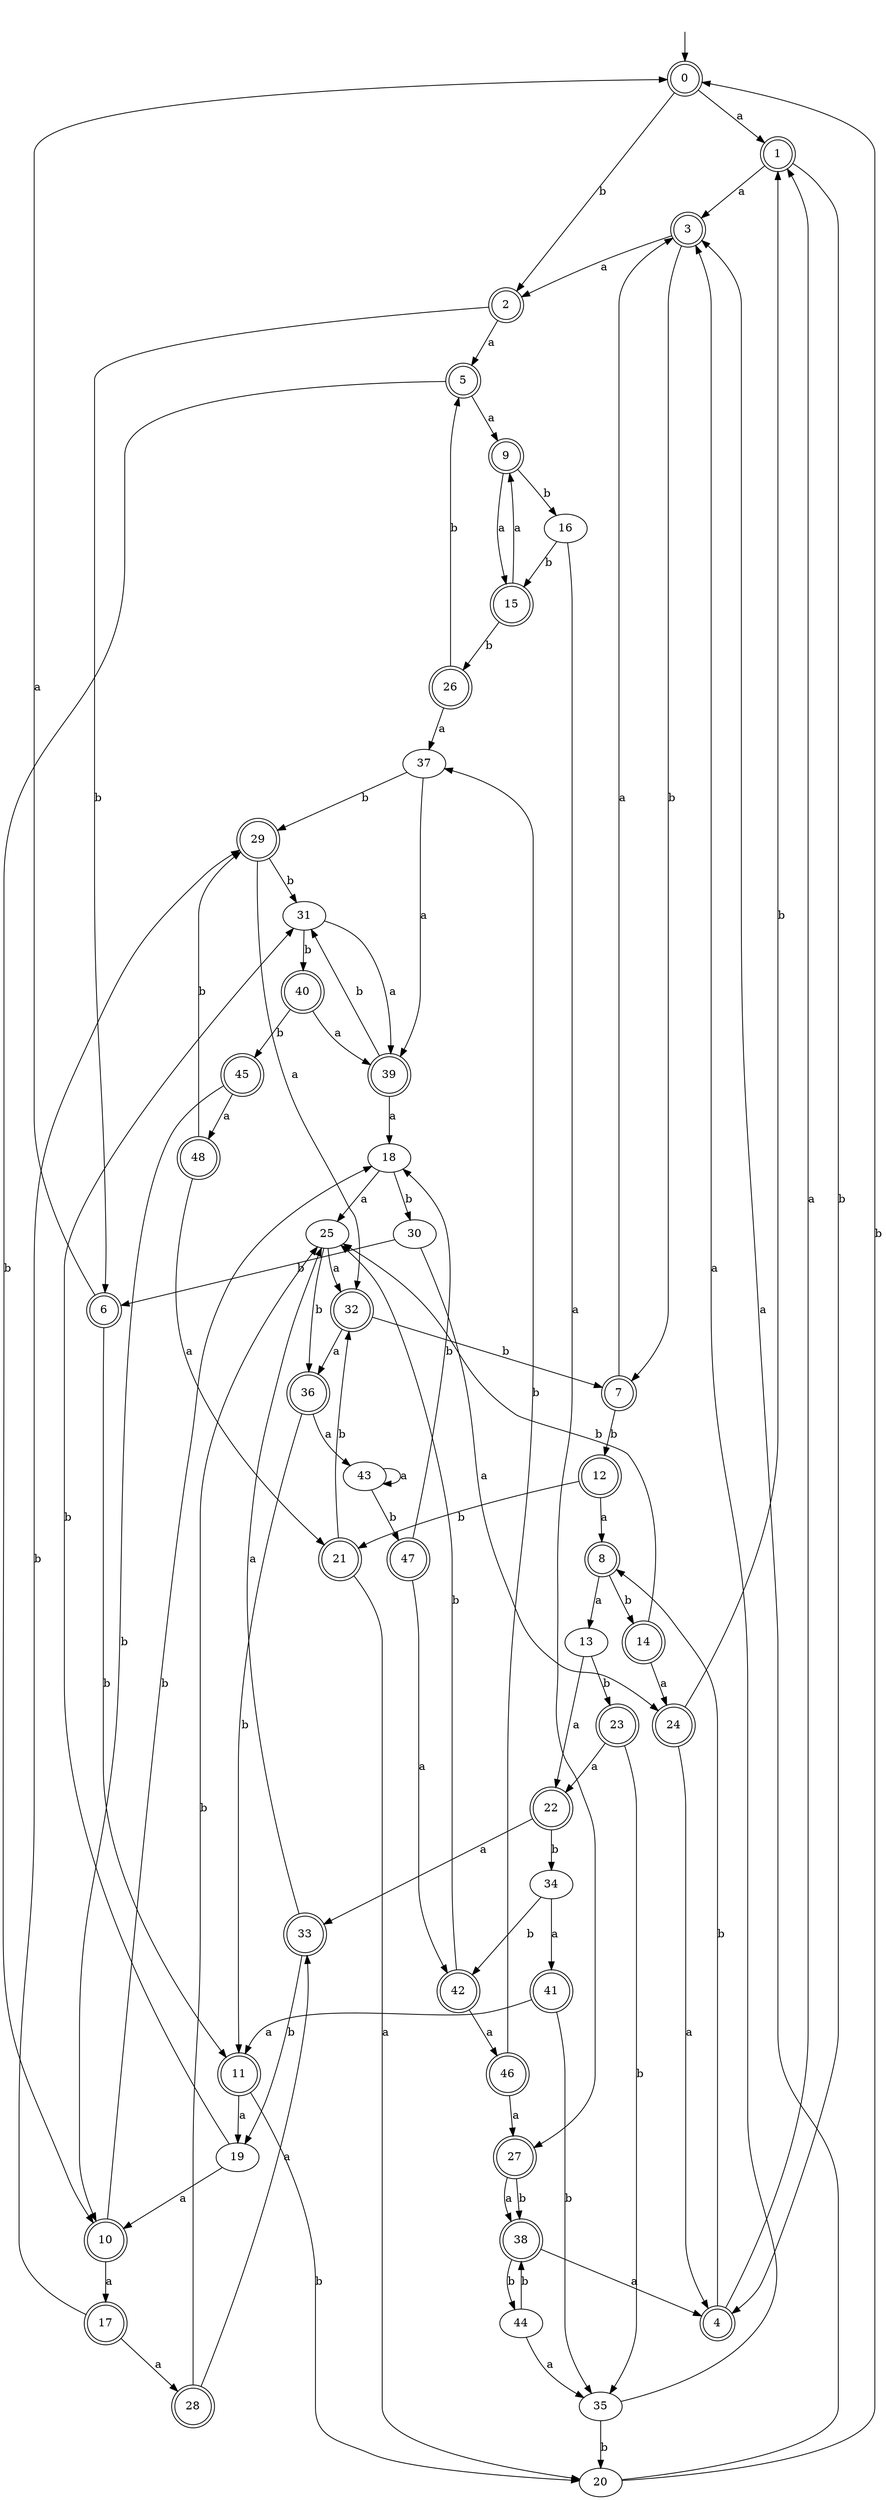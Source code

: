 digraph RandomDFA {
  __start0 [label="", shape=none];
  __start0 -> 0 [label=""];
  0 [shape=circle] [shape=doublecircle]
  0 -> 1 [label="a"]
  0 -> 2 [label="b"]
  1 [shape=doublecircle]
  1 -> 3 [label="a"]
  1 -> 4 [label="b"]
  2 [shape=doublecircle]
  2 -> 5 [label="a"]
  2 -> 6 [label="b"]
  3 [shape=doublecircle]
  3 -> 2 [label="a"]
  3 -> 7 [label="b"]
  4 [shape=doublecircle]
  4 -> 1 [label="a"]
  4 -> 8 [label="b"]
  5 [shape=doublecircle]
  5 -> 9 [label="a"]
  5 -> 10 [label="b"]
  6 [shape=doublecircle]
  6 -> 0 [label="a"]
  6 -> 11 [label="b"]
  7 [shape=doublecircle]
  7 -> 3 [label="a"]
  7 -> 12 [label="b"]
  8 [shape=doublecircle]
  8 -> 13 [label="a"]
  8 -> 14 [label="b"]
  9 [shape=doublecircle]
  9 -> 15 [label="a"]
  9 -> 16 [label="b"]
  10 [shape=doublecircle]
  10 -> 17 [label="a"]
  10 -> 18 [label="b"]
  11 [shape=doublecircle]
  11 -> 19 [label="a"]
  11 -> 20 [label="b"]
  12 [shape=doublecircle]
  12 -> 8 [label="a"]
  12 -> 21 [label="b"]
  13
  13 -> 22 [label="a"]
  13 -> 23 [label="b"]
  14 [shape=doublecircle]
  14 -> 24 [label="a"]
  14 -> 25 [label="b"]
  15 [shape=doublecircle]
  15 -> 9 [label="a"]
  15 -> 26 [label="b"]
  16
  16 -> 27 [label="a"]
  16 -> 15 [label="b"]
  17 [shape=doublecircle]
  17 -> 28 [label="a"]
  17 -> 29 [label="b"]
  18
  18 -> 25 [label="a"]
  18 -> 30 [label="b"]
  19
  19 -> 10 [label="a"]
  19 -> 31 [label="b"]
  20
  20 -> 3 [label="a"]
  20 -> 0 [label="b"]
  21 [shape=doublecircle]
  21 -> 20 [label="a"]
  21 -> 32 [label="b"]
  22 [shape=doublecircle]
  22 -> 33 [label="a"]
  22 -> 34 [label="b"]
  23 [shape=doublecircle]
  23 -> 22 [label="a"]
  23 -> 35 [label="b"]
  24 [shape=doublecircle]
  24 -> 4 [label="a"]
  24 -> 1 [label="b"]
  25
  25 -> 32 [label="a"]
  25 -> 36 [label="b"]
  26 [shape=doublecircle]
  26 -> 37 [label="a"]
  26 -> 5 [label="b"]
  27 [shape=doublecircle]
  27 -> 38 [label="a"]
  27 -> 38 [label="b"]
  28 [shape=doublecircle]
  28 -> 33 [label="a"]
  28 -> 25 [label="b"]
  29 [shape=doublecircle]
  29 -> 32 [label="a"]
  29 -> 31 [label="b"]
  30
  30 -> 24 [label="a"]
  30 -> 6 [label="b"]
  31
  31 -> 39 [label="a"]
  31 -> 40 [label="b"]
  32 [shape=doublecircle]
  32 -> 36 [label="a"]
  32 -> 7 [label="b"]
  33 [shape=doublecircle]
  33 -> 25 [label="a"]
  33 -> 19 [label="b"]
  34
  34 -> 41 [label="a"]
  34 -> 42 [label="b"]
  35
  35 -> 3 [label="a"]
  35 -> 20 [label="b"]
  36 [shape=doublecircle]
  36 -> 43 [label="a"]
  36 -> 11 [label="b"]
  37
  37 -> 39 [label="a"]
  37 -> 29 [label="b"]
  38 [shape=doublecircle]
  38 -> 4 [label="a"]
  38 -> 44 [label="b"]
  39 [shape=doublecircle]
  39 -> 18 [label="a"]
  39 -> 31 [label="b"]
  40 [shape=doublecircle]
  40 -> 39 [label="a"]
  40 -> 45 [label="b"]
  41 [shape=doublecircle]
  41 -> 11 [label="a"]
  41 -> 35 [label="b"]
  42 [shape=doublecircle]
  42 -> 46 [label="a"]
  42 -> 25 [label="b"]
  43
  43 -> 43 [label="a"]
  43 -> 47 [label="b"]
  44
  44 -> 35 [label="a"]
  44 -> 38 [label="b"]
  45 [shape=doublecircle]
  45 -> 48 [label="a"]
  45 -> 10 [label="b"]
  46 [shape=doublecircle]
  46 -> 27 [label="a"]
  46 -> 37 [label="b"]
  47 [shape=doublecircle]
  47 -> 42 [label="a"]
  47 -> 18 [label="b"]
  48 [shape=doublecircle]
  48 -> 21 [label="a"]
  48 -> 29 [label="b"]
}
